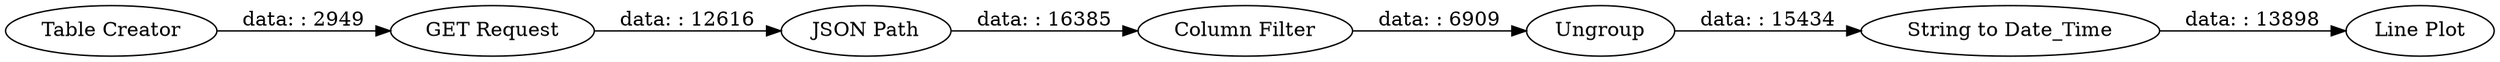 digraph {
	"5843655826488408970_3" [label="JSON Path"]
	"5843655826488408970_1" [label="Table Creator"]
	"5843655826488408970_2" [label="GET Request"]
	"5843655826488408970_7" [label="Line Plot"]
	"5843655826488408970_6" [label="String to Date_Time"]
	"5843655826488408970_4" [label="Column Filter"]
	"5843655826488408970_5" [label=Ungroup]
	"5843655826488408970_6" -> "5843655826488408970_7" [label="data: : 13898"]
	"5843655826488408970_3" -> "5843655826488408970_4" [label="data: : 16385"]
	"5843655826488408970_1" -> "5843655826488408970_2" [label="data: : 2949"]
	"5843655826488408970_2" -> "5843655826488408970_3" [label="data: : 12616"]
	"5843655826488408970_4" -> "5843655826488408970_5" [label="data: : 6909"]
	"5843655826488408970_5" -> "5843655826488408970_6" [label="data: : 15434"]
	rankdir=LR
}
